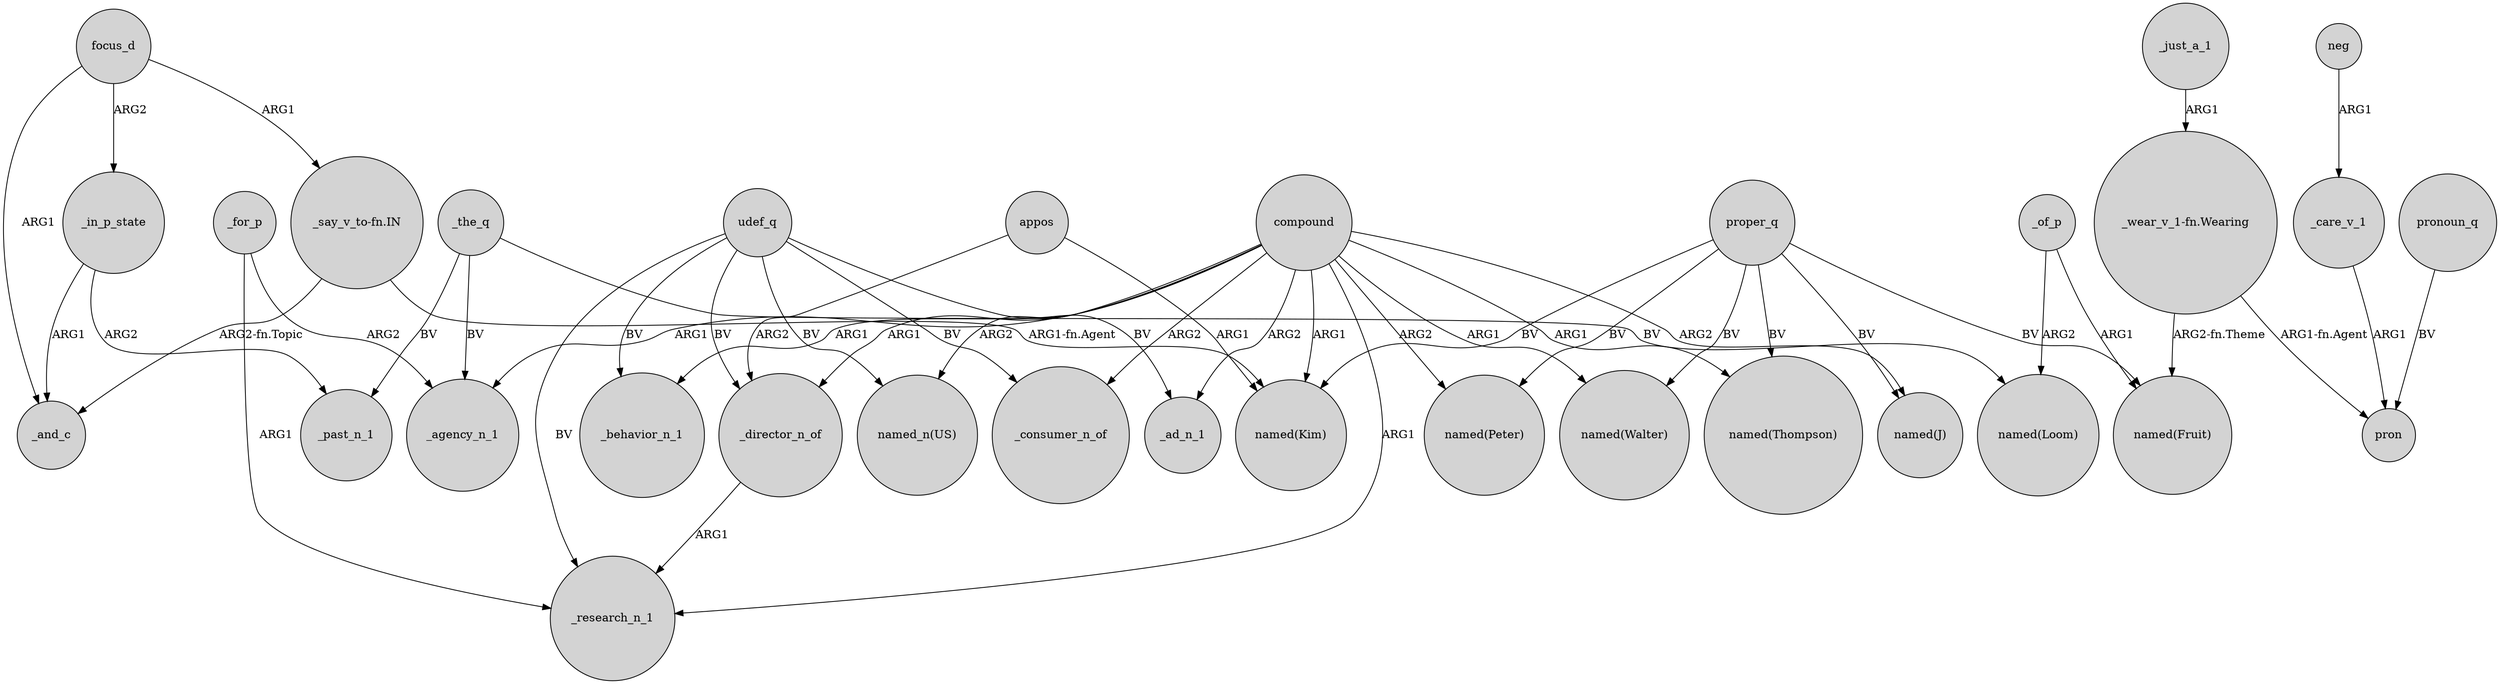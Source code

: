 digraph {
	node [shape=circle style=filled]
	compound -> "named(Kim)" [label=ARG1]
	_the_q -> _agency_n_1 [label=BV]
	compound -> _agency_n_1 [label=ARG1]
	_of_p -> "named(Fruit)" [label=ARG1]
	udef_q -> "named_n(US)" [label=BV]
	_in_p_state -> _and_c [label=ARG1]
	_care_v_1 -> pron [label=ARG1]
	"_say_v_to-fn.IN" -> "named(Kim)" [label="ARG1-fn.Agent"]
	_for_p -> _research_n_1 [label=ARG1]
	proper_q -> "named(Walter)" [label=BV]
	compound -> _ad_n_1 [label=ARG2]
	proper_q -> "named(Thompson)" [label=BV]
	udef_q -> _research_n_1 [label=BV]
	focus_d -> _in_p_state [label=ARG2]
	_director_n_of -> _research_n_1 [label=ARG1]
	proper_q -> "named(J)" [label=BV]
	_in_p_state -> _past_n_1 [label=ARG2]
	proper_q -> "named(Peter)" [label=BV]
	appos -> "named(Kim)" [label=ARG1]
	compound -> "named_n(US)" [label=ARG2]
	compound -> _research_n_1 [label=ARG1]
	pronoun_q -> pron [label=BV]
	compound -> "named(Thompson)" [label=ARG1]
	neg -> _care_v_1 [label=ARG1]
	compound -> "named(Peter)" [label=ARG2]
	_just_a_1 -> "_wear_v_1-fn.Wearing" [label=ARG1]
	_the_q -> _past_n_1 [label=BV]
	"_say_v_to-fn.IN" -> _and_c [label="ARG2-fn.Topic"]
	focus_d -> _and_c [label=ARG1]
	_of_p -> "named(Loom)" [label=ARG2]
	udef_q -> _consumer_n_of [label=BV]
	"_wear_v_1-fn.Wearing" -> "named(Fruit)" [label="ARG2-fn.Theme"]
	udef_q -> _ad_n_1 [label=BV]
	proper_q -> "named(Kim)" [label=BV]
	udef_q -> _behavior_n_1 [label=BV]
	compound -> "named(Walter)" [label=ARG1]
	compound -> _consumer_n_of [label=ARG2]
	_for_p -> _agency_n_1 [label=ARG2]
	compound -> "named(J)" [label=ARG2]
	proper_q -> "named(Fruit)" [label=BV]
	compound -> _behavior_n_1 [label=ARG1]
	_the_q -> "named(Loom)" [label=BV]
	compound -> _director_n_of [label=ARG1]
	appos -> _director_n_of [label=ARG2]
	udef_q -> _director_n_of [label=BV]
	focus_d -> "_say_v_to-fn.IN" [label=ARG1]
	"_wear_v_1-fn.Wearing" -> pron [label="ARG1-fn.Agent"]
}
